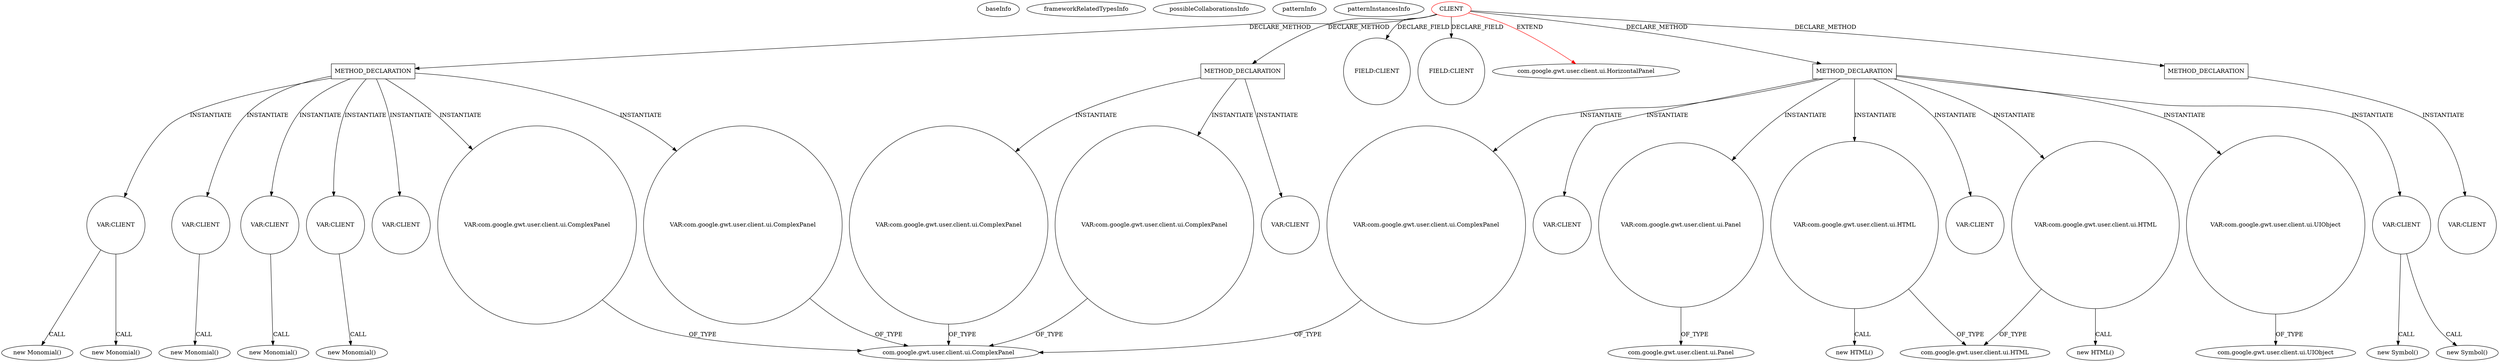 digraph {
baseInfo[graphId=744,category="pattern",isAnonymous=false,possibleRelation=false]
frameworkRelatedTypesInfo[0="com.google.gwt.user.client.ui.HorizontalPanel"]
possibleCollaborationsInfo[]
patternInfo[frequency=2.0,patternRootClient=0]
patternInstancesInfo[0="luxferrari-AlgebrApp~/luxferrari-AlgebrApp/AlgebrApp-master/AlgebrApp/src/org/luxferrari/algebrapp/client/Product.java~Product~3664",1="luxferrari-AlgebrApp~/luxferrari-AlgebrApp/AlgebrApp-master/AlgebrApp/src/org/luxferrari/algebrapp/client/SubPolynomial.java~SubPolynomial~3660"]
211[label="new Monomial()",vertexType="CONSTRUCTOR_CALL",isFrameworkType=false]
203[label="VAR:CLIENT",vertexType="VARIABLE_EXPRESION",isFrameworkType=false,shape=circle]
158[label="METHOD_DECLARATION",vertexType="CLIENT_METHOD_DECLARATION",isFrameworkType=false,shape=box]
0[label="CLIENT",vertexType="ROOT_CLIENT_CLASS_DECLARATION",isFrameworkType=false,color=red]
28[label="METHOD_DECLARATION",vertexType="CLIENT_METHOD_DECLARATION",isFrameworkType=false,shape=box]
41[label="VAR:com.google.gwt.user.client.ui.UIObject",vertexType="VARIABLE_EXPRESION",isFrameworkType=false,shape=circle]
4[label="FIELD:CLIENT",vertexType="FIELD_DECLARATION",isFrameworkType=false,shape=circle]
7[label="FIELD:CLIENT",vertexType="FIELD_DECLARATION",isFrameworkType=false,shape=circle]
43[label="com.google.gwt.user.client.ui.UIObject",vertexType="FRAMEWORK_CLASS_TYPE",isFrameworkType=false]
89[label="VAR:CLIENT",vertexType="VARIABLE_EXPRESION",isFrameworkType=false,shape=circle]
202[label="new Monomial()",vertexType="CONSTRUCTOR_CALL",isFrameworkType=false]
194[label="VAR:CLIENT",vertexType="VARIABLE_EXPRESION",isFrameworkType=false,shape=circle]
193[label="new Monomial()",vertexType="CONSTRUCTOR_CALL",isFrameworkType=false]
172[label="VAR:CLIENT",vertexType="VARIABLE_EXPRESION",isFrameworkType=false,shape=circle]
171[label="new Monomial()",vertexType="CONSTRUCTOR_CALL",isFrameworkType=false]
57[label="VAR:CLIENT",vertexType="VARIABLE_EXPRESION",isFrameworkType=false,shape=circle]
51[label="VAR:CLIENT",vertexType="VARIABLE_EXPRESION",isFrameworkType=false,shape=circle]
161[label="VAR:CLIENT",vertexType="VARIABLE_EXPRESION",isFrameworkType=false,shape=circle]
182[label="VAR:CLIENT",vertexType="VARIABLE_EXPRESION",isFrameworkType=false,shape=circle]
190[label="VAR:com.google.gwt.user.client.ui.ComplexPanel",vertexType="VARIABLE_EXPRESION",isFrameworkType=false,shape=circle]
1[label="com.google.gwt.user.client.ui.HorizontalPanel",vertexType="FRAMEWORK_CLASS_TYPE",isFrameworkType=false]
132[label="new Symbol()",vertexType="CONSTRUCTOR_CALL",isFrameworkType=false]
74[label="new Symbol()",vertexType="CONSTRUCTOR_CALL",isFrameworkType=false]
29[label="VAR:com.google.gwt.user.client.ui.Panel",vertexType="VARIABLE_EXPRESION",isFrameworkType=false,shape=circle]
40[label="com.google.gwt.user.client.ui.ComplexPanel",vertexType="FRAMEWORK_CLASS_TYPE",isFrameworkType=false]
31[label="com.google.gwt.user.client.ui.Panel",vertexType="FRAMEWORK_CLASS_TYPE",isFrameworkType=false]
154[label="VAR:com.google.gwt.user.client.ui.ComplexPanel",vertexType="VARIABLE_EXPRESION",isFrameworkType=false,shape=circle]
151[label="VAR:com.google.gwt.user.client.ui.ComplexPanel",vertexType="VARIABLE_EXPRESION",isFrameworkType=false,shape=circle]
141[label="VAR:com.google.gwt.user.client.ui.HTML",vertexType="VARIABLE_EXPRESION",isFrameworkType=false,shape=circle]
140[label="new HTML()",vertexType="CONSTRUCTOR_CALL",isFrameworkType=false]
84[label="com.google.gwt.user.client.ui.HTML",vertexType="FRAMEWORK_CLASS_TYPE",isFrameworkType=false]
215[label="METHOD_DECLARATION",vertexType="CLIENT_METHOD_DECLARATION",isFrameworkType=false,shape=box]
226[label="VAR:CLIENT",vertexType="VARIABLE_EXPRESION",isFrameworkType=false,shape=circle]
44[label="VAR:com.google.gwt.user.client.ui.ComplexPanel",vertexType="VARIABLE_EXPRESION",isFrameworkType=false,shape=circle]
83[label="VAR:com.google.gwt.user.client.ui.HTML",vertexType="VARIABLE_EXPRESION",isFrameworkType=false,shape=circle]
82[label="new HTML()",vertexType="CONSTRUCTOR_CALL",isFrameworkType=false]
146[label="METHOD_DECLARATION",vertexType="CLIENT_METHOD_DECLARATION",isFrameworkType=false,shape=box]
149[label="VAR:CLIENT",vertexType="VARIABLE_EXPRESION",isFrameworkType=false,shape=circle]
181[label="new Monomial()",vertexType="CONSTRUCTOR_CALL",isFrameworkType=false]
184[label="VAR:com.google.gwt.user.client.ui.ComplexPanel",vertexType="VARIABLE_EXPRESION",isFrameworkType=false,shape=circle]
28->89[label="INSTANTIATE"]
203->202[label="CALL"]
158->182[label="INSTANTIATE"]
146->154[label="INSTANTIATE"]
146->151[label="INSTANTIATE"]
83->82[label="CALL"]
158->172[label="INSTANTIATE"]
141->140[label="CALL"]
83->84[label="OF_TYPE"]
28->29[label="INSTANTIATE"]
158->194[label="INSTANTIATE"]
28->141[label="INSTANTIATE"]
0->4[label="DECLARE_FIELD"]
172->171[label="CALL"]
194->193[label="CALL"]
57->74[label="CALL"]
203->211[label="CALL"]
158->161[label="INSTANTIATE"]
158->184[label="INSTANTIATE"]
141->84[label="OF_TYPE"]
190->40[label="OF_TYPE"]
0->1[label="EXTEND",color=red]
151->40[label="OF_TYPE"]
57->132[label="CALL"]
0->28[label="DECLARE_METHOD"]
29->31[label="OF_TYPE"]
0->7[label="DECLARE_FIELD"]
182->181[label="CALL"]
28->57[label="INSTANTIATE"]
154->40[label="OF_TYPE"]
184->40[label="OF_TYPE"]
44->40[label="OF_TYPE"]
28->41[label="INSTANTIATE"]
158->190[label="INSTANTIATE"]
0->146[label="DECLARE_METHOD"]
0->158[label="DECLARE_METHOD"]
146->149[label="INSTANTIATE"]
0->215[label="DECLARE_METHOD"]
28->44[label="INSTANTIATE"]
215->226[label="INSTANTIATE"]
28->51[label="INSTANTIATE"]
41->43[label="OF_TYPE"]
158->203[label="INSTANTIATE"]
28->83[label="INSTANTIATE"]
}
